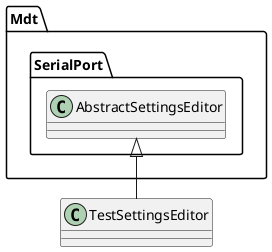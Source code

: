 @startuml

class TestSettingsEditor {
}

Mdt.SerialPort.AbstractSettingsEditor <|-- TestSettingsEditor

@enduml
